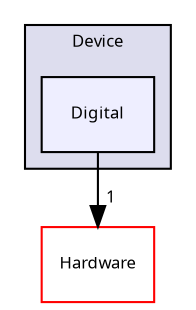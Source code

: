 digraph "Src/Com/Device/Digital" {
  compound=true
  node [ fontsize="8", fontname="Sans"];
  edge [ labelfontsize="8", labelfontname="Sans"];
  subgraph clusterdir_2a558d16df89988b4c6c11cfefbb84e6 {
    graph [ bgcolor="#ddddee", pencolor="black", label="Device" fontname="Sans", fontsize="8", URL="dir_2a558d16df89988b4c6c11cfefbb84e6.html"]
  dir_3831b991dccef12bfcdceca69c46be61 [shape=box, label="Digital", style="filled", fillcolor="#eeeeff", pencolor="black", URL="dir_3831b991dccef12bfcdceca69c46be61.html"];
  }
  dir_29f4e3bfd8240ce7bca12dff6b06edb8 [shape=box label="Hardware" fillcolor="white" style="filled" color="red" URL="dir_29f4e3bfd8240ce7bca12dff6b06edb8.html"];
  dir_3831b991dccef12bfcdceca69c46be61->dir_29f4e3bfd8240ce7bca12dff6b06edb8 [headlabel="1", labeldistance=1.5 headhref="dir_000005_000009.html"];
}
